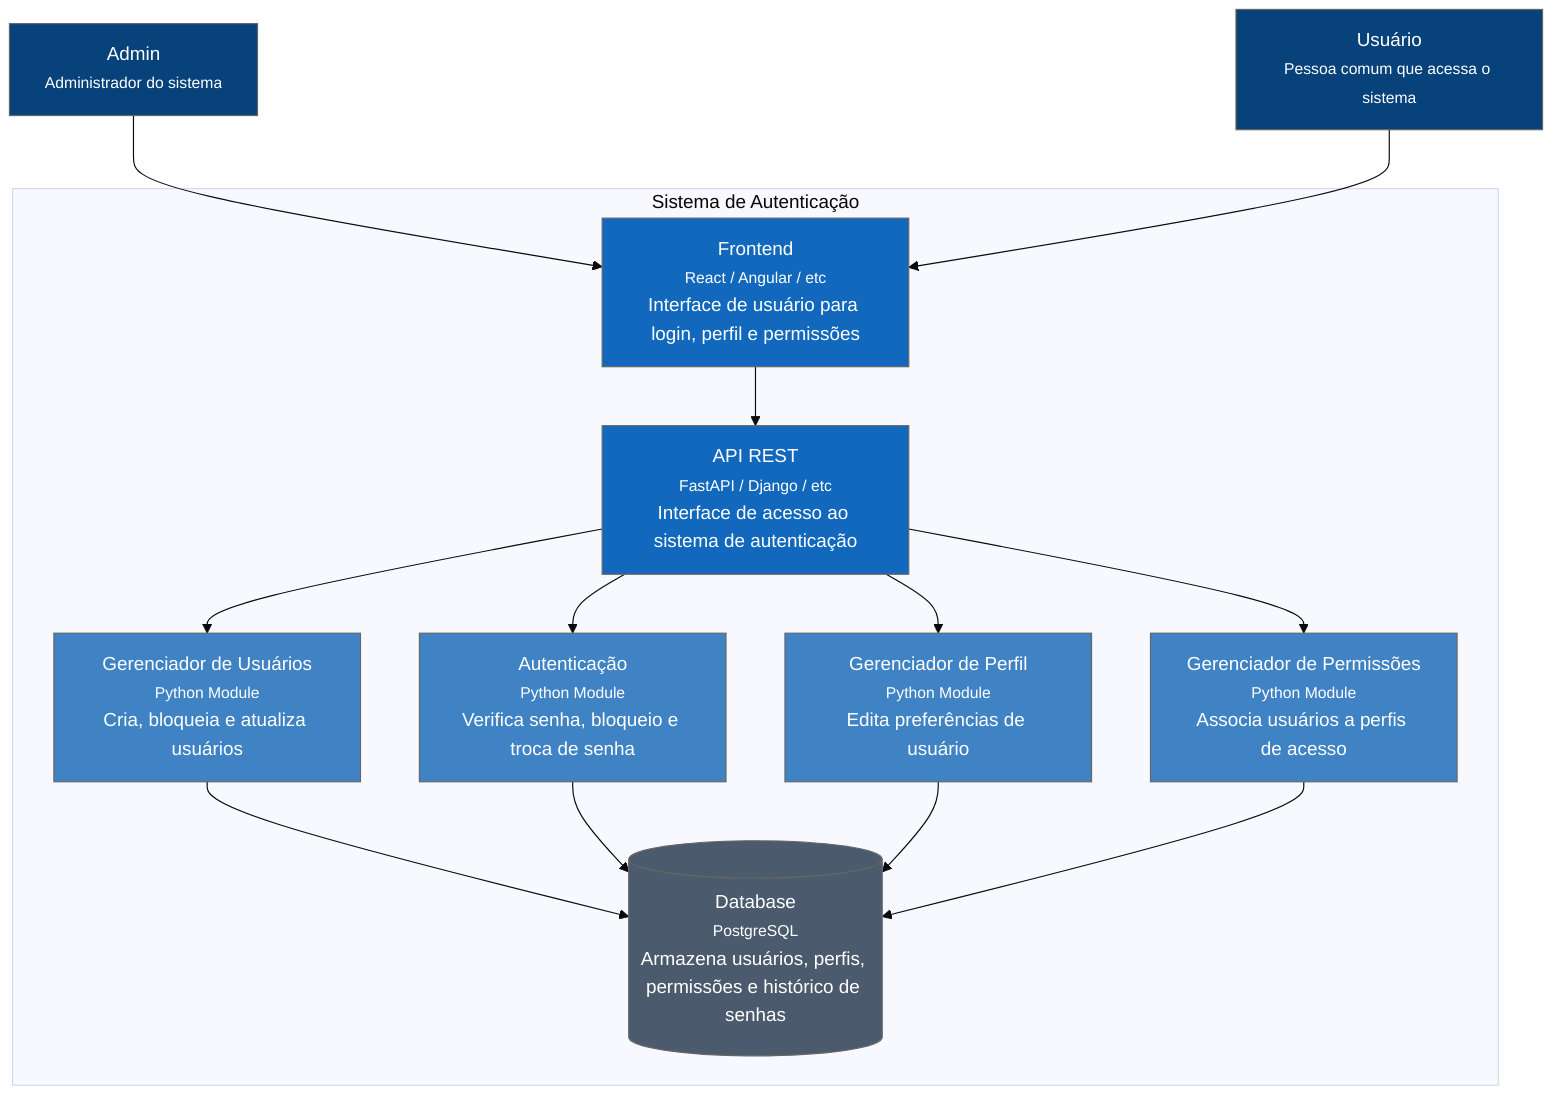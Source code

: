 %%{init: {'theme': 'base', 'themeVariables': { 'primaryBorderColor': '#666'}}}%%
graph TD
    %% Pessoas
    admin["Admin<br><small>Administrador do sistema</small>"]
    user["Usuário<br><small>Pessoa comum que acessa o sistema</small>"]

    %% Sistema Boundary
    subgraph Sistema de Autenticação
        %% Containers
        api["API REST<br><small>FastAPI / Django / etc</small><br>Interface de acesso ao sistema de autenticação"]
        spa["Frontend<br><small>React / Angular / etc</small><br>Interface de usuário para login, perfil e permissões"]
        db[("Database<br><small>PostgreSQL</small><br>Armazena usuários, perfis, permissões e histórico de senhas")]

        %% Components
        userComp["Gerenciador de Usuários<br><small>Python Module</small><br>Cria, bloqueia e atualiza usuários"]
        authComp["Autenticação<br><small>Python Module</small><br>Verifica senha, bloqueio e troca de senha"]
        profileComp["Gerenciador de Perfil<br><small>Python Module</small><br>Edita preferências de usuário"]
        accessComp["Gerenciador de Permissões<br><small>Python Module</small><br>Associa usuários a perfis de acesso"]
    end

    %% Relações
    admin --> spa
    user --> spa
    spa --> api
    api --> userComp
    api --> authComp
    api --> profileComp
    api --> accessComp

    userComp --> db
    authComp --> db
    profileComp --> db
    accessComp --> db

    %% Estilização
    classDef person fill:#08427b,color:white,stroke:#666;
    classDef container fill:#1168bd,color:white,stroke:#666;
    classDef component fill:#4083c4,color:white,stroke:#666;
    classDef database fill:#4b5b6d,color:white,stroke:#666,shape:cylinder;
    
    class admin,user person;
    class api,spa container;
    class userComp,authComp,profileComp,accessComp component;
    class db database;